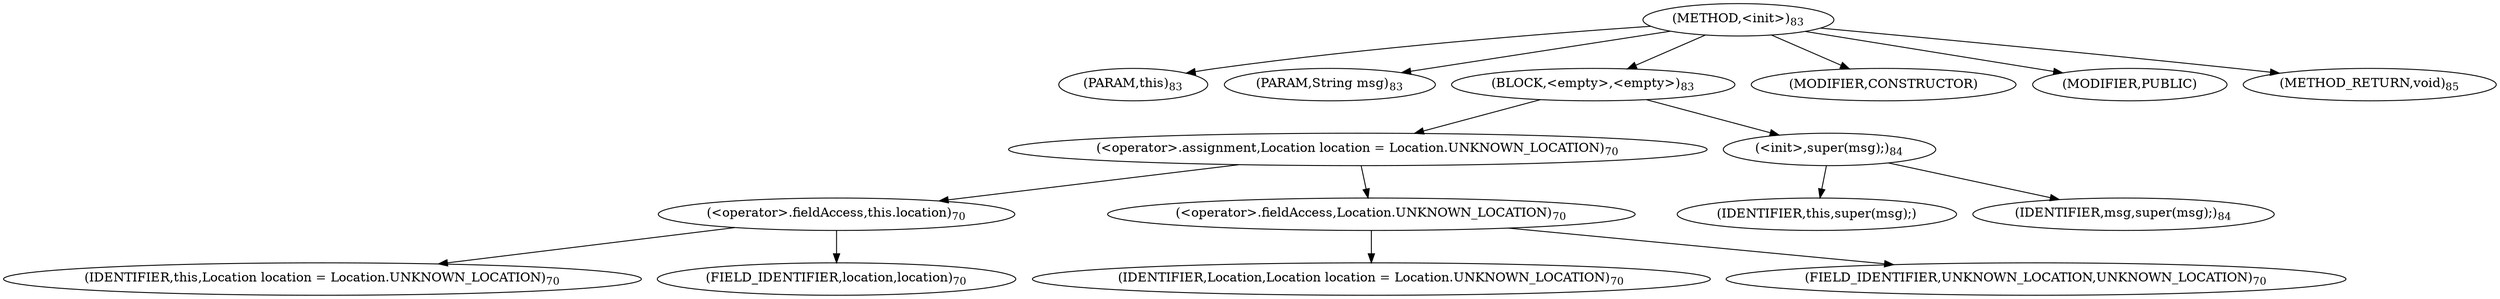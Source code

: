 digraph "&lt;init&gt;" {  
"76" [label = <(METHOD,&lt;init&gt;)<SUB>83</SUB>> ]
"6" [label = <(PARAM,this)<SUB>83</SUB>> ]
"77" [label = <(PARAM,String msg)<SUB>83</SUB>> ]
"78" [label = <(BLOCK,&lt;empty&gt;,&lt;empty&gt;)<SUB>83</SUB>> ]
"79" [label = <(&lt;operator&gt;.assignment,Location location = Location.UNKNOWN_LOCATION)<SUB>70</SUB>> ]
"80" [label = <(&lt;operator&gt;.fieldAccess,this.location)<SUB>70</SUB>> ]
"81" [label = <(IDENTIFIER,this,Location location = Location.UNKNOWN_LOCATION)<SUB>70</SUB>> ]
"82" [label = <(FIELD_IDENTIFIER,location,location)<SUB>70</SUB>> ]
"83" [label = <(&lt;operator&gt;.fieldAccess,Location.UNKNOWN_LOCATION)<SUB>70</SUB>> ]
"84" [label = <(IDENTIFIER,Location,Location location = Location.UNKNOWN_LOCATION)<SUB>70</SUB>> ]
"85" [label = <(FIELD_IDENTIFIER,UNKNOWN_LOCATION,UNKNOWN_LOCATION)<SUB>70</SUB>> ]
"86" [label = <(&lt;init&gt;,super(msg);)<SUB>84</SUB>> ]
"5" [label = <(IDENTIFIER,this,super(msg);)> ]
"87" [label = <(IDENTIFIER,msg,super(msg);)<SUB>84</SUB>> ]
"88" [label = <(MODIFIER,CONSTRUCTOR)> ]
"89" [label = <(MODIFIER,PUBLIC)> ]
"90" [label = <(METHOD_RETURN,void)<SUB>85</SUB>> ]
  "76" -> "6" 
  "76" -> "77" 
  "76" -> "78" 
  "76" -> "88" 
  "76" -> "89" 
  "76" -> "90" 
  "78" -> "79" 
  "78" -> "86" 
  "79" -> "80" 
  "79" -> "83" 
  "80" -> "81" 
  "80" -> "82" 
  "83" -> "84" 
  "83" -> "85" 
  "86" -> "5" 
  "86" -> "87" 
}
